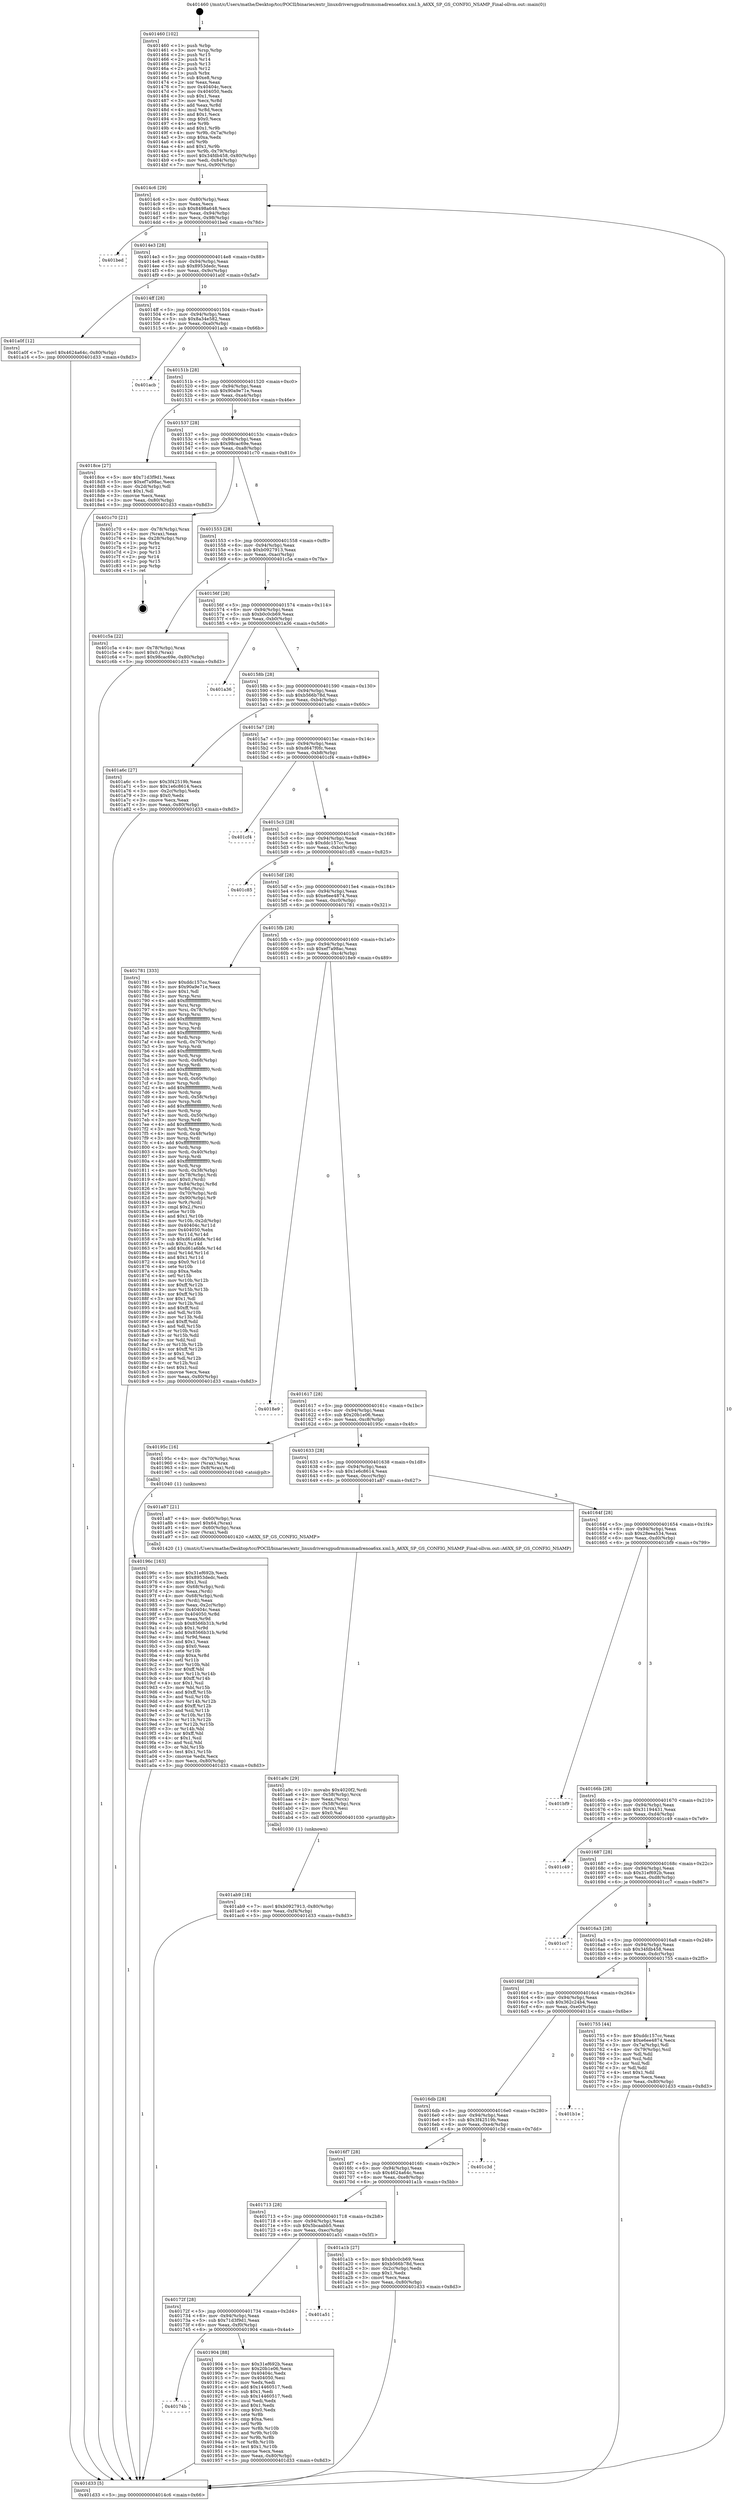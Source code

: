 digraph "0x401460" {
  label = "0x401460 (/mnt/c/Users/mathe/Desktop/tcc/POCII/binaries/extr_linuxdriversgpudrmmsmadrenoa6xx.xml.h_A6XX_SP_GS_CONFIG_NSAMP_Final-ollvm.out::main(0))"
  labelloc = "t"
  node[shape=record]

  Entry [label="",width=0.3,height=0.3,shape=circle,fillcolor=black,style=filled]
  "0x4014c6" [label="{
     0x4014c6 [29]\l
     | [instrs]\l
     &nbsp;&nbsp;0x4014c6 \<+3\>: mov -0x80(%rbp),%eax\l
     &nbsp;&nbsp;0x4014c9 \<+2\>: mov %eax,%ecx\l
     &nbsp;&nbsp;0x4014cb \<+6\>: sub $0x8498a648,%ecx\l
     &nbsp;&nbsp;0x4014d1 \<+6\>: mov %eax,-0x94(%rbp)\l
     &nbsp;&nbsp;0x4014d7 \<+6\>: mov %ecx,-0x98(%rbp)\l
     &nbsp;&nbsp;0x4014dd \<+6\>: je 0000000000401bed \<main+0x78d\>\l
  }"]
  "0x401bed" [label="{
     0x401bed\l
  }", style=dashed]
  "0x4014e3" [label="{
     0x4014e3 [28]\l
     | [instrs]\l
     &nbsp;&nbsp;0x4014e3 \<+5\>: jmp 00000000004014e8 \<main+0x88\>\l
     &nbsp;&nbsp;0x4014e8 \<+6\>: mov -0x94(%rbp),%eax\l
     &nbsp;&nbsp;0x4014ee \<+5\>: sub $0x8953dedc,%eax\l
     &nbsp;&nbsp;0x4014f3 \<+6\>: mov %eax,-0x9c(%rbp)\l
     &nbsp;&nbsp;0x4014f9 \<+6\>: je 0000000000401a0f \<main+0x5af\>\l
  }"]
  Exit [label="",width=0.3,height=0.3,shape=circle,fillcolor=black,style=filled,peripheries=2]
  "0x401a0f" [label="{
     0x401a0f [12]\l
     | [instrs]\l
     &nbsp;&nbsp;0x401a0f \<+7\>: movl $0x4624a64c,-0x80(%rbp)\l
     &nbsp;&nbsp;0x401a16 \<+5\>: jmp 0000000000401d33 \<main+0x8d3\>\l
  }"]
  "0x4014ff" [label="{
     0x4014ff [28]\l
     | [instrs]\l
     &nbsp;&nbsp;0x4014ff \<+5\>: jmp 0000000000401504 \<main+0xa4\>\l
     &nbsp;&nbsp;0x401504 \<+6\>: mov -0x94(%rbp),%eax\l
     &nbsp;&nbsp;0x40150a \<+5\>: sub $0x8a34e582,%eax\l
     &nbsp;&nbsp;0x40150f \<+6\>: mov %eax,-0xa0(%rbp)\l
     &nbsp;&nbsp;0x401515 \<+6\>: je 0000000000401acb \<main+0x66b\>\l
  }"]
  "0x401ab9" [label="{
     0x401ab9 [18]\l
     | [instrs]\l
     &nbsp;&nbsp;0x401ab9 \<+7\>: movl $0xb0927913,-0x80(%rbp)\l
     &nbsp;&nbsp;0x401ac0 \<+6\>: mov %eax,-0xf4(%rbp)\l
     &nbsp;&nbsp;0x401ac6 \<+5\>: jmp 0000000000401d33 \<main+0x8d3\>\l
  }"]
  "0x401acb" [label="{
     0x401acb\l
  }", style=dashed]
  "0x40151b" [label="{
     0x40151b [28]\l
     | [instrs]\l
     &nbsp;&nbsp;0x40151b \<+5\>: jmp 0000000000401520 \<main+0xc0\>\l
     &nbsp;&nbsp;0x401520 \<+6\>: mov -0x94(%rbp),%eax\l
     &nbsp;&nbsp;0x401526 \<+5\>: sub $0x90a9e71e,%eax\l
     &nbsp;&nbsp;0x40152b \<+6\>: mov %eax,-0xa4(%rbp)\l
     &nbsp;&nbsp;0x401531 \<+6\>: je 00000000004018ce \<main+0x46e\>\l
  }"]
  "0x401a9c" [label="{
     0x401a9c [29]\l
     | [instrs]\l
     &nbsp;&nbsp;0x401a9c \<+10\>: movabs $0x4020f2,%rdi\l
     &nbsp;&nbsp;0x401aa6 \<+4\>: mov -0x58(%rbp),%rcx\l
     &nbsp;&nbsp;0x401aaa \<+2\>: mov %eax,(%rcx)\l
     &nbsp;&nbsp;0x401aac \<+4\>: mov -0x58(%rbp),%rcx\l
     &nbsp;&nbsp;0x401ab0 \<+2\>: mov (%rcx),%esi\l
     &nbsp;&nbsp;0x401ab2 \<+2\>: mov $0x0,%al\l
     &nbsp;&nbsp;0x401ab4 \<+5\>: call 0000000000401030 \<printf@plt\>\l
     | [calls]\l
     &nbsp;&nbsp;0x401030 \{1\} (unknown)\l
  }"]
  "0x4018ce" [label="{
     0x4018ce [27]\l
     | [instrs]\l
     &nbsp;&nbsp;0x4018ce \<+5\>: mov $0x71d3f9d1,%eax\l
     &nbsp;&nbsp;0x4018d3 \<+5\>: mov $0xef7a98ac,%ecx\l
     &nbsp;&nbsp;0x4018d8 \<+3\>: mov -0x2d(%rbp),%dl\l
     &nbsp;&nbsp;0x4018db \<+3\>: test $0x1,%dl\l
     &nbsp;&nbsp;0x4018de \<+3\>: cmovne %ecx,%eax\l
     &nbsp;&nbsp;0x4018e1 \<+3\>: mov %eax,-0x80(%rbp)\l
     &nbsp;&nbsp;0x4018e4 \<+5\>: jmp 0000000000401d33 \<main+0x8d3\>\l
  }"]
  "0x401537" [label="{
     0x401537 [28]\l
     | [instrs]\l
     &nbsp;&nbsp;0x401537 \<+5\>: jmp 000000000040153c \<main+0xdc\>\l
     &nbsp;&nbsp;0x40153c \<+6\>: mov -0x94(%rbp),%eax\l
     &nbsp;&nbsp;0x401542 \<+5\>: sub $0x98cac69e,%eax\l
     &nbsp;&nbsp;0x401547 \<+6\>: mov %eax,-0xa8(%rbp)\l
     &nbsp;&nbsp;0x40154d \<+6\>: je 0000000000401c70 \<main+0x810\>\l
  }"]
  "0x40196c" [label="{
     0x40196c [163]\l
     | [instrs]\l
     &nbsp;&nbsp;0x40196c \<+5\>: mov $0x31ef692b,%ecx\l
     &nbsp;&nbsp;0x401971 \<+5\>: mov $0x8953dedc,%edx\l
     &nbsp;&nbsp;0x401976 \<+3\>: mov $0x1,%sil\l
     &nbsp;&nbsp;0x401979 \<+4\>: mov -0x68(%rbp),%rdi\l
     &nbsp;&nbsp;0x40197d \<+2\>: mov %eax,(%rdi)\l
     &nbsp;&nbsp;0x40197f \<+4\>: mov -0x68(%rbp),%rdi\l
     &nbsp;&nbsp;0x401983 \<+2\>: mov (%rdi),%eax\l
     &nbsp;&nbsp;0x401985 \<+3\>: mov %eax,-0x2c(%rbp)\l
     &nbsp;&nbsp;0x401988 \<+7\>: mov 0x40404c,%eax\l
     &nbsp;&nbsp;0x40198f \<+8\>: mov 0x404050,%r8d\l
     &nbsp;&nbsp;0x401997 \<+3\>: mov %eax,%r9d\l
     &nbsp;&nbsp;0x40199a \<+7\>: sub $0x8566b31b,%r9d\l
     &nbsp;&nbsp;0x4019a1 \<+4\>: sub $0x1,%r9d\l
     &nbsp;&nbsp;0x4019a5 \<+7\>: add $0x8566b31b,%r9d\l
     &nbsp;&nbsp;0x4019ac \<+4\>: imul %r9d,%eax\l
     &nbsp;&nbsp;0x4019b0 \<+3\>: and $0x1,%eax\l
     &nbsp;&nbsp;0x4019b3 \<+3\>: cmp $0x0,%eax\l
     &nbsp;&nbsp;0x4019b6 \<+4\>: sete %r10b\l
     &nbsp;&nbsp;0x4019ba \<+4\>: cmp $0xa,%r8d\l
     &nbsp;&nbsp;0x4019be \<+4\>: setl %r11b\l
     &nbsp;&nbsp;0x4019c2 \<+3\>: mov %r10b,%bl\l
     &nbsp;&nbsp;0x4019c5 \<+3\>: xor $0xff,%bl\l
     &nbsp;&nbsp;0x4019c8 \<+3\>: mov %r11b,%r14b\l
     &nbsp;&nbsp;0x4019cb \<+4\>: xor $0xff,%r14b\l
     &nbsp;&nbsp;0x4019cf \<+4\>: xor $0x1,%sil\l
     &nbsp;&nbsp;0x4019d3 \<+3\>: mov %bl,%r15b\l
     &nbsp;&nbsp;0x4019d6 \<+4\>: and $0xff,%r15b\l
     &nbsp;&nbsp;0x4019da \<+3\>: and %sil,%r10b\l
     &nbsp;&nbsp;0x4019dd \<+3\>: mov %r14b,%r12b\l
     &nbsp;&nbsp;0x4019e0 \<+4\>: and $0xff,%r12b\l
     &nbsp;&nbsp;0x4019e4 \<+3\>: and %sil,%r11b\l
     &nbsp;&nbsp;0x4019e7 \<+3\>: or %r10b,%r15b\l
     &nbsp;&nbsp;0x4019ea \<+3\>: or %r11b,%r12b\l
     &nbsp;&nbsp;0x4019ed \<+3\>: xor %r12b,%r15b\l
     &nbsp;&nbsp;0x4019f0 \<+3\>: or %r14b,%bl\l
     &nbsp;&nbsp;0x4019f3 \<+3\>: xor $0xff,%bl\l
     &nbsp;&nbsp;0x4019f6 \<+4\>: or $0x1,%sil\l
     &nbsp;&nbsp;0x4019fa \<+3\>: and %sil,%bl\l
     &nbsp;&nbsp;0x4019fd \<+3\>: or %bl,%r15b\l
     &nbsp;&nbsp;0x401a00 \<+4\>: test $0x1,%r15b\l
     &nbsp;&nbsp;0x401a04 \<+3\>: cmovne %edx,%ecx\l
     &nbsp;&nbsp;0x401a07 \<+3\>: mov %ecx,-0x80(%rbp)\l
     &nbsp;&nbsp;0x401a0a \<+5\>: jmp 0000000000401d33 \<main+0x8d3\>\l
  }"]
  "0x401c70" [label="{
     0x401c70 [21]\l
     | [instrs]\l
     &nbsp;&nbsp;0x401c70 \<+4\>: mov -0x78(%rbp),%rax\l
     &nbsp;&nbsp;0x401c74 \<+2\>: mov (%rax),%eax\l
     &nbsp;&nbsp;0x401c76 \<+4\>: lea -0x28(%rbp),%rsp\l
     &nbsp;&nbsp;0x401c7a \<+1\>: pop %rbx\l
     &nbsp;&nbsp;0x401c7b \<+2\>: pop %r12\l
     &nbsp;&nbsp;0x401c7d \<+2\>: pop %r13\l
     &nbsp;&nbsp;0x401c7f \<+2\>: pop %r14\l
     &nbsp;&nbsp;0x401c81 \<+2\>: pop %r15\l
     &nbsp;&nbsp;0x401c83 \<+1\>: pop %rbp\l
     &nbsp;&nbsp;0x401c84 \<+1\>: ret\l
  }"]
  "0x401553" [label="{
     0x401553 [28]\l
     | [instrs]\l
     &nbsp;&nbsp;0x401553 \<+5\>: jmp 0000000000401558 \<main+0xf8\>\l
     &nbsp;&nbsp;0x401558 \<+6\>: mov -0x94(%rbp),%eax\l
     &nbsp;&nbsp;0x40155e \<+5\>: sub $0xb0927913,%eax\l
     &nbsp;&nbsp;0x401563 \<+6\>: mov %eax,-0xac(%rbp)\l
     &nbsp;&nbsp;0x401569 \<+6\>: je 0000000000401c5a \<main+0x7fa\>\l
  }"]
  "0x40174b" [label="{
     0x40174b\l
  }", style=dashed]
  "0x401c5a" [label="{
     0x401c5a [22]\l
     | [instrs]\l
     &nbsp;&nbsp;0x401c5a \<+4\>: mov -0x78(%rbp),%rax\l
     &nbsp;&nbsp;0x401c5e \<+6\>: movl $0x0,(%rax)\l
     &nbsp;&nbsp;0x401c64 \<+7\>: movl $0x98cac69e,-0x80(%rbp)\l
     &nbsp;&nbsp;0x401c6b \<+5\>: jmp 0000000000401d33 \<main+0x8d3\>\l
  }"]
  "0x40156f" [label="{
     0x40156f [28]\l
     | [instrs]\l
     &nbsp;&nbsp;0x40156f \<+5\>: jmp 0000000000401574 \<main+0x114\>\l
     &nbsp;&nbsp;0x401574 \<+6\>: mov -0x94(%rbp),%eax\l
     &nbsp;&nbsp;0x40157a \<+5\>: sub $0xb0c0cb69,%eax\l
     &nbsp;&nbsp;0x40157f \<+6\>: mov %eax,-0xb0(%rbp)\l
     &nbsp;&nbsp;0x401585 \<+6\>: je 0000000000401a36 \<main+0x5d6\>\l
  }"]
  "0x401904" [label="{
     0x401904 [88]\l
     | [instrs]\l
     &nbsp;&nbsp;0x401904 \<+5\>: mov $0x31ef692b,%eax\l
     &nbsp;&nbsp;0x401909 \<+5\>: mov $0x20b1e06,%ecx\l
     &nbsp;&nbsp;0x40190e \<+7\>: mov 0x40404c,%edx\l
     &nbsp;&nbsp;0x401915 \<+7\>: mov 0x404050,%esi\l
     &nbsp;&nbsp;0x40191c \<+2\>: mov %edx,%edi\l
     &nbsp;&nbsp;0x40191e \<+6\>: add $0x14460517,%edi\l
     &nbsp;&nbsp;0x401924 \<+3\>: sub $0x1,%edi\l
     &nbsp;&nbsp;0x401927 \<+6\>: sub $0x14460517,%edi\l
     &nbsp;&nbsp;0x40192d \<+3\>: imul %edi,%edx\l
     &nbsp;&nbsp;0x401930 \<+3\>: and $0x1,%edx\l
     &nbsp;&nbsp;0x401933 \<+3\>: cmp $0x0,%edx\l
     &nbsp;&nbsp;0x401936 \<+4\>: sete %r8b\l
     &nbsp;&nbsp;0x40193a \<+3\>: cmp $0xa,%esi\l
     &nbsp;&nbsp;0x40193d \<+4\>: setl %r9b\l
     &nbsp;&nbsp;0x401941 \<+3\>: mov %r8b,%r10b\l
     &nbsp;&nbsp;0x401944 \<+3\>: and %r9b,%r10b\l
     &nbsp;&nbsp;0x401947 \<+3\>: xor %r9b,%r8b\l
     &nbsp;&nbsp;0x40194a \<+3\>: or %r8b,%r10b\l
     &nbsp;&nbsp;0x40194d \<+4\>: test $0x1,%r10b\l
     &nbsp;&nbsp;0x401951 \<+3\>: cmovne %ecx,%eax\l
     &nbsp;&nbsp;0x401954 \<+3\>: mov %eax,-0x80(%rbp)\l
     &nbsp;&nbsp;0x401957 \<+5\>: jmp 0000000000401d33 \<main+0x8d3\>\l
  }"]
  "0x401a36" [label="{
     0x401a36\l
  }", style=dashed]
  "0x40158b" [label="{
     0x40158b [28]\l
     | [instrs]\l
     &nbsp;&nbsp;0x40158b \<+5\>: jmp 0000000000401590 \<main+0x130\>\l
     &nbsp;&nbsp;0x401590 \<+6\>: mov -0x94(%rbp),%eax\l
     &nbsp;&nbsp;0x401596 \<+5\>: sub $0xb566b78d,%eax\l
     &nbsp;&nbsp;0x40159b \<+6\>: mov %eax,-0xb4(%rbp)\l
     &nbsp;&nbsp;0x4015a1 \<+6\>: je 0000000000401a6c \<main+0x60c\>\l
  }"]
  "0x40172f" [label="{
     0x40172f [28]\l
     | [instrs]\l
     &nbsp;&nbsp;0x40172f \<+5\>: jmp 0000000000401734 \<main+0x2d4\>\l
     &nbsp;&nbsp;0x401734 \<+6\>: mov -0x94(%rbp),%eax\l
     &nbsp;&nbsp;0x40173a \<+5\>: sub $0x71d3f9d1,%eax\l
     &nbsp;&nbsp;0x40173f \<+6\>: mov %eax,-0xf0(%rbp)\l
     &nbsp;&nbsp;0x401745 \<+6\>: je 0000000000401904 \<main+0x4a4\>\l
  }"]
  "0x401a6c" [label="{
     0x401a6c [27]\l
     | [instrs]\l
     &nbsp;&nbsp;0x401a6c \<+5\>: mov $0x3f42519b,%eax\l
     &nbsp;&nbsp;0x401a71 \<+5\>: mov $0x1e6c8614,%ecx\l
     &nbsp;&nbsp;0x401a76 \<+3\>: mov -0x2c(%rbp),%edx\l
     &nbsp;&nbsp;0x401a79 \<+3\>: cmp $0x0,%edx\l
     &nbsp;&nbsp;0x401a7c \<+3\>: cmove %ecx,%eax\l
     &nbsp;&nbsp;0x401a7f \<+3\>: mov %eax,-0x80(%rbp)\l
     &nbsp;&nbsp;0x401a82 \<+5\>: jmp 0000000000401d33 \<main+0x8d3\>\l
  }"]
  "0x4015a7" [label="{
     0x4015a7 [28]\l
     | [instrs]\l
     &nbsp;&nbsp;0x4015a7 \<+5\>: jmp 00000000004015ac \<main+0x14c\>\l
     &nbsp;&nbsp;0x4015ac \<+6\>: mov -0x94(%rbp),%eax\l
     &nbsp;&nbsp;0x4015b2 \<+5\>: sub $0xd647f0fc,%eax\l
     &nbsp;&nbsp;0x4015b7 \<+6\>: mov %eax,-0xb8(%rbp)\l
     &nbsp;&nbsp;0x4015bd \<+6\>: je 0000000000401cf4 \<main+0x894\>\l
  }"]
  "0x401a51" [label="{
     0x401a51\l
  }", style=dashed]
  "0x401cf4" [label="{
     0x401cf4\l
  }", style=dashed]
  "0x4015c3" [label="{
     0x4015c3 [28]\l
     | [instrs]\l
     &nbsp;&nbsp;0x4015c3 \<+5\>: jmp 00000000004015c8 \<main+0x168\>\l
     &nbsp;&nbsp;0x4015c8 \<+6\>: mov -0x94(%rbp),%eax\l
     &nbsp;&nbsp;0x4015ce \<+5\>: sub $0xddc157cc,%eax\l
     &nbsp;&nbsp;0x4015d3 \<+6\>: mov %eax,-0xbc(%rbp)\l
     &nbsp;&nbsp;0x4015d9 \<+6\>: je 0000000000401c85 \<main+0x825\>\l
  }"]
  "0x401713" [label="{
     0x401713 [28]\l
     | [instrs]\l
     &nbsp;&nbsp;0x401713 \<+5\>: jmp 0000000000401718 \<main+0x2b8\>\l
     &nbsp;&nbsp;0x401718 \<+6\>: mov -0x94(%rbp),%eax\l
     &nbsp;&nbsp;0x40171e \<+5\>: sub $0x5bcaabb5,%eax\l
     &nbsp;&nbsp;0x401723 \<+6\>: mov %eax,-0xec(%rbp)\l
     &nbsp;&nbsp;0x401729 \<+6\>: je 0000000000401a51 \<main+0x5f1\>\l
  }"]
  "0x401c85" [label="{
     0x401c85\l
  }", style=dashed]
  "0x4015df" [label="{
     0x4015df [28]\l
     | [instrs]\l
     &nbsp;&nbsp;0x4015df \<+5\>: jmp 00000000004015e4 \<main+0x184\>\l
     &nbsp;&nbsp;0x4015e4 \<+6\>: mov -0x94(%rbp),%eax\l
     &nbsp;&nbsp;0x4015ea \<+5\>: sub $0xe6ee4874,%eax\l
     &nbsp;&nbsp;0x4015ef \<+6\>: mov %eax,-0xc0(%rbp)\l
     &nbsp;&nbsp;0x4015f5 \<+6\>: je 0000000000401781 \<main+0x321\>\l
  }"]
  "0x401a1b" [label="{
     0x401a1b [27]\l
     | [instrs]\l
     &nbsp;&nbsp;0x401a1b \<+5\>: mov $0xb0c0cb69,%eax\l
     &nbsp;&nbsp;0x401a20 \<+5\>: mov $0xb566b78d,%ecx\l
     &nbsp;&nbsp;0x401a25 \<+3\>: mov -0x2c(%rbp),%edx\l
     &nbsp;&nbsp;0x401a28 \<+3\>: cmp $0x1,%edx\l
     &nbsp;&nbsp;0x401a2b \<+3\>: cmovl %ecx,%eax\l
     &nbsp;&nbsp;0x401a2e \<+3\>: mov %eax,-0x80(%rbp)\l
     &nbsp;&nbsp;0x401a31 \<+5\>: jmp 0000000000401d33 \<main+0x8d3\>\l
  }"]
  "0x401781" [label="{
     0x401781 [333]\l
     | [instrs]\l
     &nbsp;&nbsp;0x401781 \<+5\>: mov $0xddc157cc,%eax\l
     &nbsp;&nbsp;0x401786 \<+5\>: mov $0x90a9e71e,%ecx\l
     &nbsp;&nbsp;0x40178b \<+2\>: mov $0x1,%dl\l
     &nbsp;&nbsp;0x40178d \<+3\>: mov %rsp,%rsi\l
     &nbsp;&nbsp;0x401790 \<+4\>: add $0xfffffffffffffff0,%rsi\l
     &nbsp;&nbsp;0x401794 \<+3\>: mov %rsi,%rsp\l
     &nbsp;&nbsp;0x401797 \<+4\>: mov %rsi,-0x78(%rbp)\l
     &nbsp;&nbsp;0x40179b \<+3\>: mov %rsp,%rsi\l
     &nbsp;&nbsp;0x40179e \<+4\>: add $0xfffffffffffffff0,%rsi\l
     &nbsp;&nbsp;0x4017a2 \<+3\>: mov %rsi,%rsp\l
     &nbsp;&nbsp;0x4017a5 \<+3\>: mov %rsp,%rdi\l
     &nbsp;&nbsp;0x4017a8 \<+4\>: add $0xfffffffffffffff0,%rdi\l
     &nbsp;&nbsp;0x4017ac \<+3\>: mov %rdi,%rsp\l
     &nbsp;&nbsp;0x4017af \<+4\>: mov %rdi,-0x70(%rbp)\l
     &nbsp;&nbsp;0x4017b3 \<+3\>: mov %rsp,%rdi\l
     &nbsp;&nbsp;0x4017b6 \<+4\>: add $0xfffffffffffffff0,%rdi\l
     &nbsp;&nbsp;0x4017ba \<+3\>: mov %rdi,%rsp\l
     &nbsp;&nbsp;0x4017bd \<+4\>: mov %rdi,-0x68(%rbp)\l
     &nbsp;&nbsp;0x4017c1 \<+3\>: mov %rsp,%rdi\l
     &nbsp;&nbsp;0x4017c4 \<+4\>: add $0xfffffffffffffff0,%rdi\l
     &nbsp;&nbsp;0x4017c8 \<+3\>: mov %rdi,%rsp\l
     &nbsp;&nbsp;0x4017cb \<+4\>: mov %rdi,-0x60(%rbp)\l
     &nbsp;&nbsp;0x4017cf \<+3\>: mov %rsp,%rdi\l
     &nbsp;&nbsp;0x4017d2 \<+4\>: add $0xfffffffffffffff0,%rdi\l
     &nbsp;&nbsp;0x4017d6 \<+3\>: mov %rdi,%rsp\l
     &nbsp;&nbsp;0x4017d9 \<+4\>: mov %rdi,-0x58(%rbp)\l
     &nbsp;&nbsp;0x4017dd \<+3\>: mov %rsp,%rdi\l
     &nbsp;&nbsp;0x4017e0 \<+4\>: add $0xfffffffffffffff0,%rdi\l
     &nbsp;&nbsp;0x4017e4 \<+3\>: mov %rdi,%rsp\l
     &nbsp;&nbsp;0x4017e7 \<+4\>: mov %rdi,-0x50(%rbp)\l
     &nbsp;&nbsp;0x4017eb \<+3\>: mov %rsp,%rdi\l
     &nbsp;&nbsp;0x4017ee \<+4\>: add $0xfffffffffffffff0,%rdi\l
     &nbsp;&nbsp;0x4017f2 \<+3\>: mov %rdi,%rsp\l
     &nbsp;&nbsp;0x4017f5 \<+4\>: mov %rdi,-0x48(%rbp)\l
     &nbsp;&nbsp;0x4017f9 \<+3\>: mov %rsp,%rdi\l
     &nbsp;&nbsp;0x4017fc \<+4\>: add $0xfffffffffffffff0,%rdi\l
     &nbsp;&nbsp;0x401800 \<+3\>: mov %rdi,%rsp\l
     &nbsp;&nbsp;0x401803 \<+4\>: mov %rdi,-0x40(%rbp)\l
     &nbsp;&nbsp;0x401807 \<+3\>: mov %rsp,%rdi\l
     &nbsp;&nbsp;0x40180a \<+4\>: add $0xfffffffffffffff0,%rdi\l
     &nbsp;&nbsp;0x40180e \<+3\>: mov %rdi,%rsp\l
     &nbsp;&nbsp;0x401811 \<+4\>: mov %rdi,-0x38(%rbp)\l
     &nbsp;&nbsp;0x401815 \<+4\>: mov -0x78(%rbp),%rdi\l
     &nbsp;&nbsp;0x401819 \<+6\>: movl $0x0,(%rdi)\l
     &nbsp;&nbsp;0x40181f \<+7\>: mov -0x84(%rbp),%r8d\l
     &nbsp;&nbsp;0x401826 \<+3\>: mov %r8d,(%rsi)\l
     &nbsp;&nbsp;0x401829 \<+4\>: mov -0x70(%rbp),%rdi\l
     &nbsp;&nbsp;0x40182d \<+7\>: mov -0x90(%rbp),%r9\l
     &nbsp;&nbsp;0x401834 \<+3\>: mov %r9,(%rdi)\l
     &nbsp;&nbsp;0x401837 \<+3\>: cmpl $0x2,(%rsi)\l
     &nbsp;&nbsp;0x40183a \<+4\>: setne %r10b\l
     &nbsp;&nbsp;0x40183e \<+4\>: and $0x1,%r10b\l
     &nbsp;&nbsp;0x401842 \<+4\>: mov %r10b,-0x2d(%rbp)\l
     &nbsp;&nbsp;0x401846 \<+8\>: mov 0x40404c,%r11d\l
     &nbsp;&nbsp;0x40184e \<+7\>: mov 0x404050,%ebx\l
     &nbsp;&nbsp;0x401855 \<+3\>: mov %r11d,%r14d\l
     &nbsp;&nbsp;0x401858 \<+7\>: sub $0xd61a6bfe,%r14d\l
     &nbsp;&nbsp;0x40185f \<+4\>: sub $0x1,%r14d\l
     &nbsp;&nbsp;0x401863 \<+7\>: add $0xd61a6bfe,%r14d\l
     &nbsp;&nbsp;0x40186a \<+4\>: imul %r14d,%r11d\l
     &nbsp;&nbsp;0x40186e \<+4\>: and $0x1,%r11d\l
     &nbsp;&nbsp;0x401872 \<+4\>: cmp $0x0,%r11d\l
     &nbsp;&nbsp;0x401876 \<+4\>: sete %r10b\l
     &nbsp;&nbsp;0x40187a \<+3\>: cmp $0xa,%ebx\l
     &nbsp;&nbsp;0x40187d \<+4\>: setl %r15b\l
     &nbsp;&nbsp;0x401881 \<+3\>: mov %r10b,%r12b\l
     &nbsp;&nbsp;0x401884 \<+4\>: xor $0xff,%r12b\l
     &nbsp;&nbsp;0x401888 \<+3\>: mov %r15b,%r13b\l
     &nbsp;&nbsp;0x40188b \<+4\>: xor $0xff,%r13b\l
     &nbsp;&nbsp;0x40188f \<+3\>: xor $0x1,%dl\l
     &nbsp;&nbsp;0x401892 \<+3\>: mov %r12b,%sil\l
     &nbsp;&nbsp;0x401895 \<+4\>: and $0xff,%sil\l
     &nbsp;&nbsp;0x401899 \<+3\>: and %dl,%r10b\l
     &nbsp;&nbsp;0x40189c \<+3\>: mov %r13b,%dil\l
     &nbsp;&nbsp;0x40189f \<+4\>: and $0xff,%dil\l
     &nbsp;&nbsp;0x4018a3 \<+3\>: and %dl,%r15b\l
     &nbsp;&nbsp;0x4018a6 \<+3\>: or %r10b,%sil\l
     &nbsp;&nbsp;0x4018a9 \<+3\>: or %r15b,%dil\l
     &nbsp;&nbsp;0x4018ac \<+3\>: xor %dil,%sil\l
     &nbsp;&nbsp;0x4018af \<+3\>: or %r13b,%r12b\l
     &nbsp;&nbsp;0x4018b2 \<+4\>: xor $0xff,%r12b\l
     &nbsp;&nbsp;0x4018b6 \<+3\>: or $0x1,%dl\l
     &nbsp;&nbsp;0x4018b9 \<+3\>: and %dl,%r12b\l
     &nbsp;&nbsp;0x4018bc \<+3\>: or %r12b,%sil\l
     &nbsp;&nbsp;0x4018bf \<+4\>: test $0x1,%sil\l
     &nbsp;&nbsp;0x4018c3 \<+3\>: cmovne %ecx,%eax\l
     &nbsp;&nbsp;0x4018c6 \<+3\>: mov %eax,-0x80(%rbp)\l
     &nbsp;&nbsp;0x4018c9 \<+5\>: jmp 0000000000401d33 \<main+0x8d3\>\l
  }"]
  "0x4015fb" [label="{
     0x4015fb [28]\l
     | [instrs]\l
     &nbsp;&nbsp;0x4015fb \<+5\>: jmp 0000000000401600 \<main+0x1a0\>\l
     &nbsp;&nbsp;0x401600 \<+6\>: mov -0x94(%rbp),%eax\l
     &nbsp;&nbsp;0x401606 \<+5\>: sub $0xef7a98ac,%eax\l
     &nbsp;&nbsp;0x40160b \<+6\>: mov %eax,-0xc4(%rbp)\l
     &nbsp;&nbsp;0x401611 \<+6\>: je 00000000004018e9 \<main+0x489\>\l
  }"]
  "0x4016f7" [label="{
     0x4016f7 [28]\l
     | [instrs]\l
     &nbsp;&nbsp;0x4016f7 \<+5\>: jmp 00000000004016fc \<main+0x29c\>\l
     &nbsp;&nbsp;0x4016fc \<+6\>: mov -0x94(%rbp),%eax\l
     &nbsp;&nbsp;0x401702 \<+5\>: sub $0x4624a64c,%eax\l
     &nbsp;&nbsp;0x401707 \<+6\>: mov %eax,-0xe8(%rbp)\l
     &nbsp;&nbsp;0x40170d \<+6\>: je 0000000000401a1b \<main+0x5bb\>\l
  }"]
  "0x4018e9" [label="{
     0x4018e9\l
  }", style=dashed]
  "0x401617" [label="{
     0x401617 [28]\l
     | [instrs]\l
     &nbsp;&nbsp;0x401617 \<+5\>: jmp 000000000040161c \<main+0x1bc\>\l
     &nbsp;&nbsp;0x40161c \<+6\>: mov -0x94(%rbp),%eax\l
     &nbsp;&nbsp;0x401622 \<+5\>: sub $0x20b1e06,%eax\l
     &nbsp;&nbsp;0x401627 \<+6\>: mov %eax,-0xc8(%rbp)\l
     &nbsp;&nbsp;0x40162d \<+6\>: je 000000000040195c \<main+0x4fc\>\l
  }"]
  "0x401c3d" [label="{
     0x401c3d\l
  }", style=dashed]
  "0x40195c" [label="{
     0x40195c [16]\l
     | [instrs]\l
     &nbsp;&nbsp;0x40195c \<+4\>: mov -0x70(%rbp),%rax\l
     &nbsp;&nbsp;0x401960 \<+3\>: mov (%rax),%rax\l
     &nbsp;&nbsp;0x401963 \<+4\>: mov 0x8(%rax),%rdi\l
     &nbsp;&nbsp;0x401967 \<+5\>: call 0000000000401040 \<atoi@plt\>\l
     | [calls]\l
     &nbsp;&nbsp;0x401040 \{1\} (unknown)\l
  }"]
  "0x401633" [label="{
     0x401633 [28]\l
     | [instrs]\l
     &nbsp;&nbsp;0x401633 \<+5\>: jmp 0000000000401638 \<main+0x1d8\>\l
     &nbsp;&nbsp;0x401638 \<+6\>: mov -0x94(%rbp),%eax\l
     &nbsp;&nbsp;0x40163e \<+5\>: sub $0x1e6c8614,%eax\l
     &nbsp;&nbsp;0x401643 \<+6\>: mov %eax,-0xcc(%rbp)\l
     &nbsp;&nbsp;0x401649 \<+6\>: je 0000000000401a87 \<main+0x627\>\l
  }"]
  "0x4016db" [label="{
     0x4016db [28]\l
     | [instrs]\l
     &nbsp;&nbsp;0x4016db \<+5\>: jmp 00000000004016e0 \<main+0x280\>\l
     &nbsp;&nbsp;0x4016e0 \<+6\>: mov -0x94(%rbp),%eax\l
     &nbsp;&nbsp;0x4016e6 \<+5\>: sub $0x3f42519b,%eax\l
     &nbsp;&nbsp;0x4016eb \<+6\>: mov %eax,-0xe4(%rbp)\l
     &nbsp;&nbsp;0x4016f1 \<+6\>: je 0000000000401c3d \<main+0x7dd\>\l
  }"]
  "0x401a87" [label="{
     0x401a87 [21]\l
     | [instrs]\l
     &nbsp;&nbsp;0x401a87 \<+4\>: mov -0x60(%rbp),%rax\l
     &nbsp;&nbsp;0x401a8b \<+6\>: movl $0x64,(%rax)\l
     &nbsp;&nbsp;0x401a91 \<+4\>: mov -0x60(%rbp),%rax\l
     &nbsp;&nbsp;0x401a95 \<+2\>: mov (%rax),%edi\l
     &nbsp;&nbsp;0x401a97 \<+5\>: call 0000000000401420 \<A6XX_SP_GS_CONFIG_NSAMP\>\l
     | [calls]\l
     &nbsp;&nbsp;0x401420 \{1\} (/mnt/c/Users/mathe/Desktop/tcc/POCII/binaries/extr_linuxdriversgpudrmmsmadrenoa6xx.xml.h_A6XX_SP_GS_CONFIG_NSAMP_Final-ollvm.out::A6XX_SP_GS_CONFIG_NSAMP)\l
  }"]
  "0x40164f" [label="{
     0x40164f [28]\l
     | [instrs]\l
     &nbsp;&nbsp;0x40164f \<+5\>: jmp 0000000000401654 \<main+0x1f4\>\l
     &nbsp;&nbsp;0x401654 \<+6\>: mov -0x94(%rbp),%eax\l
     &nbsp;&nbsp;0x40165a \<+5\>: sub $0x28eea534,%eax\l
     &nbsp;&nbsp;0x40165f \<+6\>: mov %eax,-0xd0(%rbp)\l
     &nbsp;&nbsp;0x401665 \<+6\>: je 0000000000401bf9 \<main+0x799\>\l
  }"]
  "0x401b1e" [label="{
     0x401b1e\l
  }", style=dashed]
  "0x401bf9" [label="{
     0x401bf9\l
  }", style=dashed]
  "0x40166b" [label="{
     0x40166b [28]\l
     | [instrs]\l
     &nbsp;&nbsp;0x40166b \<+5\>: jmp 0000000000401670 \<main+0x210\>\l
     &nbsp;&nbsp;0x401670 \<+6\>: mov -0x94(%rbp),%eax\l
     &nbsp;&nbsp;0x401676 \<+5\>: sub $0x31194431,%eax\l
     &nbsp;&nbsp;0x40167b \<+6\>: mov %eax,-0xd4(%rbp)\l
     &nbsp;&nbsp;0x401681 \<+6\>: je 0000000000401c49 \<main+0x7e9\>\l
  }"]
  "0x401460" [label="{
     0x401460 [102]\l
     | [instrs]\l
     &nbsp;&nbsp;0x401460 \<+1\>: push %rbp\l
     &nbsp;&nbsp;0x401461 \<+3\>: mov %rsp,%rbp\l
     &nbsp;&nbsp;0x401464 \<+2\>: push %r15\l
     &nbsp;&nbsp;0x401466 \<+2\>: push %r14\l
     &nbsp;&nbsp;0x401468 \<+2\>: push %r13\l
     &nbsp;&nbsp;0x40146a \<+2\>: push %r12\l
     &nbsp;&nbsp;0x40146c \<+1\>: push %rbx\l
     &nbsp;&nbsp;0x40146d \<+7\>: sub $0xe8,%rsp\l
     &nbsp;&nbsp;0x401474 \<+2\>: xor %eax,%eax\l
     &nbsp;&nbsp;0x401476 \<+7\>: mov 0x40404c,%ecx\l
     &nbsp;&nbsp;0x40147d \<+7\>: mov 0x404050,%edx\l
     &nbsp;&nbsp;0x401484 \<+3\>: sub $0x1,%eax\l
     &nbsp;&nbsp;0x401487 \<+3\>: mov %ecx,%r8d\l
     &nbsp;&nbsp;0x40148a \<+3\>: add %eax,%r8d\l
     &nbsp;&nbsp;0x40148d \<+4\>: imul %r8d,%ecx\l
     &nbsp;&nbsp;0x401491 \<+3\>: and $0x1,%ecx\l
     &nbsp;&nbsp;0x401494 \<+3\>: cmp $0x0,%ecx\l
     &nbsp;&nbsp;0x401497 \<+4\>: sete %r9b\l
     &nbsp;&nbsp;0x40149b \<+4\>: and $0x1,%r9b\l
     &nbsp;&nbsp;0x40149f \<+4\>: mov %r9b,-0x7a(%rbp)\l
     &nbsp;&nbsp;0x4014a3 \<+3\>: cmp $0xa,%edx\l
     &nbsp;&nbsp;0x4014a6 \<+4\>: setl %r9b\l
     &nbsp;&nbsp;0x4014aa \<+4\>: and $0x1,%r9b\l
     &nbsp;&nbsp;0x4014ae \<+4\>: mov %r9b,-0x79(%rbp)\l
     &nbsp;&nbsp;0x4014b2 \<+7\>: movl $0x34fdb458,-0x80(%rbp)\l
     &nbsp;&nbsp;0x4014b9 \<+6\>: mov %edi,-0x84(%rbp)\l
     &nbsp;&nbsp;0x4014bf \<+7\>: mov %rsi,-0x90(%rbp)\l
  }"]
  "0x401c49" [label="{
     0x401c49\l
  }", style=dashed]
  "0x401687" [label="{
     0x401687 [28]\l
     | [instrs]\l
     &nbsp;&nbsp;0x401687 \<+5\>: jmp 000000000040168c \<main+0x22c\>\l
     &nbsp;&nbsp;0x40168c \<+6\>: mov -0x94(%rbp),%eax\l
     &nbsp;&nbsp;0x401692 \<+5\>: sub $0x31ef692b,%eax\l
     &nbsp;&nbsp;0x401697 \<+6\>: mov %eax,-0xd8(%rbp)\l
     &nbsp;&nbsp;0x40169d \<+6\>: je 0000000000401cc7 \<main+0x867\>\l
  }"]
  "0x401d33" [label="{
     0x401d33 [5]\l
     | [instrs]\l
     &nbsp;&nbsp;0x401d33 \<+5\>: jmp 00000000004014c6 \<main+0x66\>\l
  }"]
  "0x401cc7" [label="{
     0x401cc7\l
  }", style=dashed]
  "0x4016a3" [label="{
     0x4016a3 [28]\l
     | [instrs]\l
     &nbsp;&nbsp;0x4016a3 \<+5\>: jmp 00000000004016a8 \<main+0x248\>\l
     &nbsp;&nbsp;0x4016a8 \<+6\>: mov -0x94(%rbp),%eax\l
     &nbsp;&nbsp;0x4016ae \<+5\>: sub $0x34fdb458,%eax\l
     &nbsp;&nbsp;0x4016b3 \<+6\>: mov %eax,-0xdc(%rbp)\l
     &nbsp;&nbsp;0x4016b9 \<+6\>: je 0000000000401755 \<main+0x2f5\>\l
  }"]
  "0x4016bf" [label="{
     0x4016bf [28]\l
     | [instrs]\l
     &nbsp;&nbsp;0x4016bf \<+5\>: jmp 00000000004016c4 \<main+0x264\>\l
     &nbsp;&nbsp;0x4016c4 \<+6\>: mov -0x94(%rbp),%eax\l
     &nbsp;&nbsp;0x4016ca \<+5\>: sub $0x362c24b4,%eax\l
     &nbsp;&nbsp;0x4016cf \<+6\>: mov %eax,-0xe0(%rbp)\l
     &nbsp;&nbsp;0x4016d5 \<+6\>: je 0000000000401b1e \<main+0x6be\>\l
  }"]
  "0x401755" [label="{
     0x401755 [44]\l
     | [instrs]\l
     &nbsp;&nbsp;0x401755 \<+5\>: mov $0xddc157cc,%eax\l
     &nbsp;&nbsp;0x40175a \<+5\>: mov $0xe6ee4874,%ecx\l
     &nbsp;&nbsp;0x40175f \<+3\>: mov -0x7a(%rbp),%dl\l
     &nbsp;&nbsp;0x401762 \<+4\>: mov -0x79(%rbp),%sil\l
     &nbsp;&nbsp;0x401766 \<+3\>: mov %dl,%dil\l
     &nbsp;&nbsp;0x401769 \<+3\>: and %sil,%dil\l
     &nbsp;&nbsp;0x40176c \<+3\>: xor %sil,%dl\l
     &nbsp;&nbsp;0x40176f \<+3\>: or %dl,%dil\l
     &nbsp;&nbsp;0x401772 \<+4\>: test $0x1,%dil\l
     &nbsp;&nbsp;0x401776 \<+3\>: cmovne %ecx,%eax\l
     &nbsp;&nbsp;0x401779 \<+3\>: mov %eax,-0x80(%rbp)\l
     &nbsp;&nbsp;0x40177c \<+5\>: jmp 0000000000401d33 \<main+0x8d3\>\l
  }"]
  Entry -> "0x401460" [label=" 1"]
  "0x4014c6" -> "0x401bed" [label=" 0"]
  "0x4014c6" -> "0x4014e3" [label=" 11"]
  "0x401c70" -> Exit [label=" 1"]
  "0x4014e3" -> "0x401a0f" [label=" 1"]
  "0x4014e3" -> "0x4014ff" [label=" 10"]
  "0x401c5a" -> "0x401d33" [label=" 1"]
  "0x4014ff" -> "0x401acb" [label=" 0"]
  "0x4014ff" -> "0x40151b" [label=" 10"]
  "0x401ab9" -> "0x401d33" [label=" 1"]
  "0x40151b" -> "0x4018ce" [label=" 1"]
  "0x40151b" -> "0x401537" [label=" 9"]
  "0x401a9c" -> "0x401ab9" [label=" 1"]
  "0x401537" -> "0x401c70" [label=" 1"]
  "0x401537" -> "0x401553" [label=" 8"]
  "0x401a87" -> "0x401a9c" [label=" 1"]
  "0x401553" -> "0x401c5a" [label=" 1"]
  "0x401553" -> "0x40156f" [label=" 7"]
  "0x401a6c" -> "0x401d33" [label=" 1"]
  "0x40156f" -> "0x401a36" [label=" 0"]
  "0x40156f" -> "0x40158b" [label=" 7"]
  "0x401a1b" -> "0x401d33" [label=" 1"]
  "0x40158b" -> "0x401a6c" [label=" 1"]
  "0x40158b" -> "0x4015a7" [label=" 6"]
  "0x40196c" -> "0x401d33" [label=" 1"]
  "0x4015a7" -> "0x401cf4" [label=" 0"]
  "0x4015a7" -> "0x4015c3" [label=" 6"]
  "0x40195c" -> "0x40196c" [label=" 1"]
  "0x4015c3" -> "0x401c85" [label=" 0"]
  "0x4015c3" -> "0x4015df" [label=" 6"]
  "0x40172f" -> "0x40174b" [label=" 0"]
  "0x4015df" -> "0x401781" [label=" 1"]
  "0x4015df" -> "0x4015fb" [label=" 5"]
  "0x40172f" -> "0x401904" [label=" 1"]
  "0x4015fb" -> "0x4018e9" [label=" 0"]
  "0x4015fb" -> "0x401617" [label=" 5"]
  "0x401713" -> "0x40172f" [label=" 1"]
  "0x401617" -> "0x40195c" [label=" 1"]
  "0x401617" -> "0x401633" [label=" 4"]
  "0x401713" -> "0x401a51" [label=" 0"]
  "0x401633" -> "0x401a87" [label=" 1"]
  "0x401633" -> "0x40164f" [label=" 3"]
  "0x4016f7" -> "0x401713" [label=" 1"]
  "0x40164f" -> "0x401bf9" [label=" 0"]
  "0x40164f" -> "0x40166b" [label=" 3"]
  "0x4016f7" -> "0x401a1b" [label=" 1"]
  "0x40166b" -> "0x401c49" [label=" 0"]
  "0x40166b" -> "0x401687" [label=" 3"]
  "0x4016db" -> "0x401c3d" [label=" 0"]
  "0x401687" -> "0x401cc7" [label=" 0"]
  "0x401687" -> "0x4016a3" [label=" 3"]
  "0x401904" -> "0x401d33" [label=" 1"]
  "0x4016a3" -> "0x401755" [label=" 1"]
  "0x4016a3" -> "0x4016bf" [label=" 2"]
  "0x401755" -> "0x401d33" [label=" 1"]
  "0x401460" -> "0x4014c6" [label=" 1"]
  "0x401d33" -> "0x4014c6" [label=" 10"]
  "0x4016db" -> "0x4016f7" [label=" 2"]
  "0x401781" -> "0x401d33" [label=" 1"]
  "0x4018ce" -> "0x401d33" [label=" 1"]
  "0x401a0f" -> "0x401d33" [label=" 1"]
  "0x4016bf" -> "0x401b1e" [label=" 0"]
  "0x4016bf" -> "0x4016db" [label=" 2"]
}
